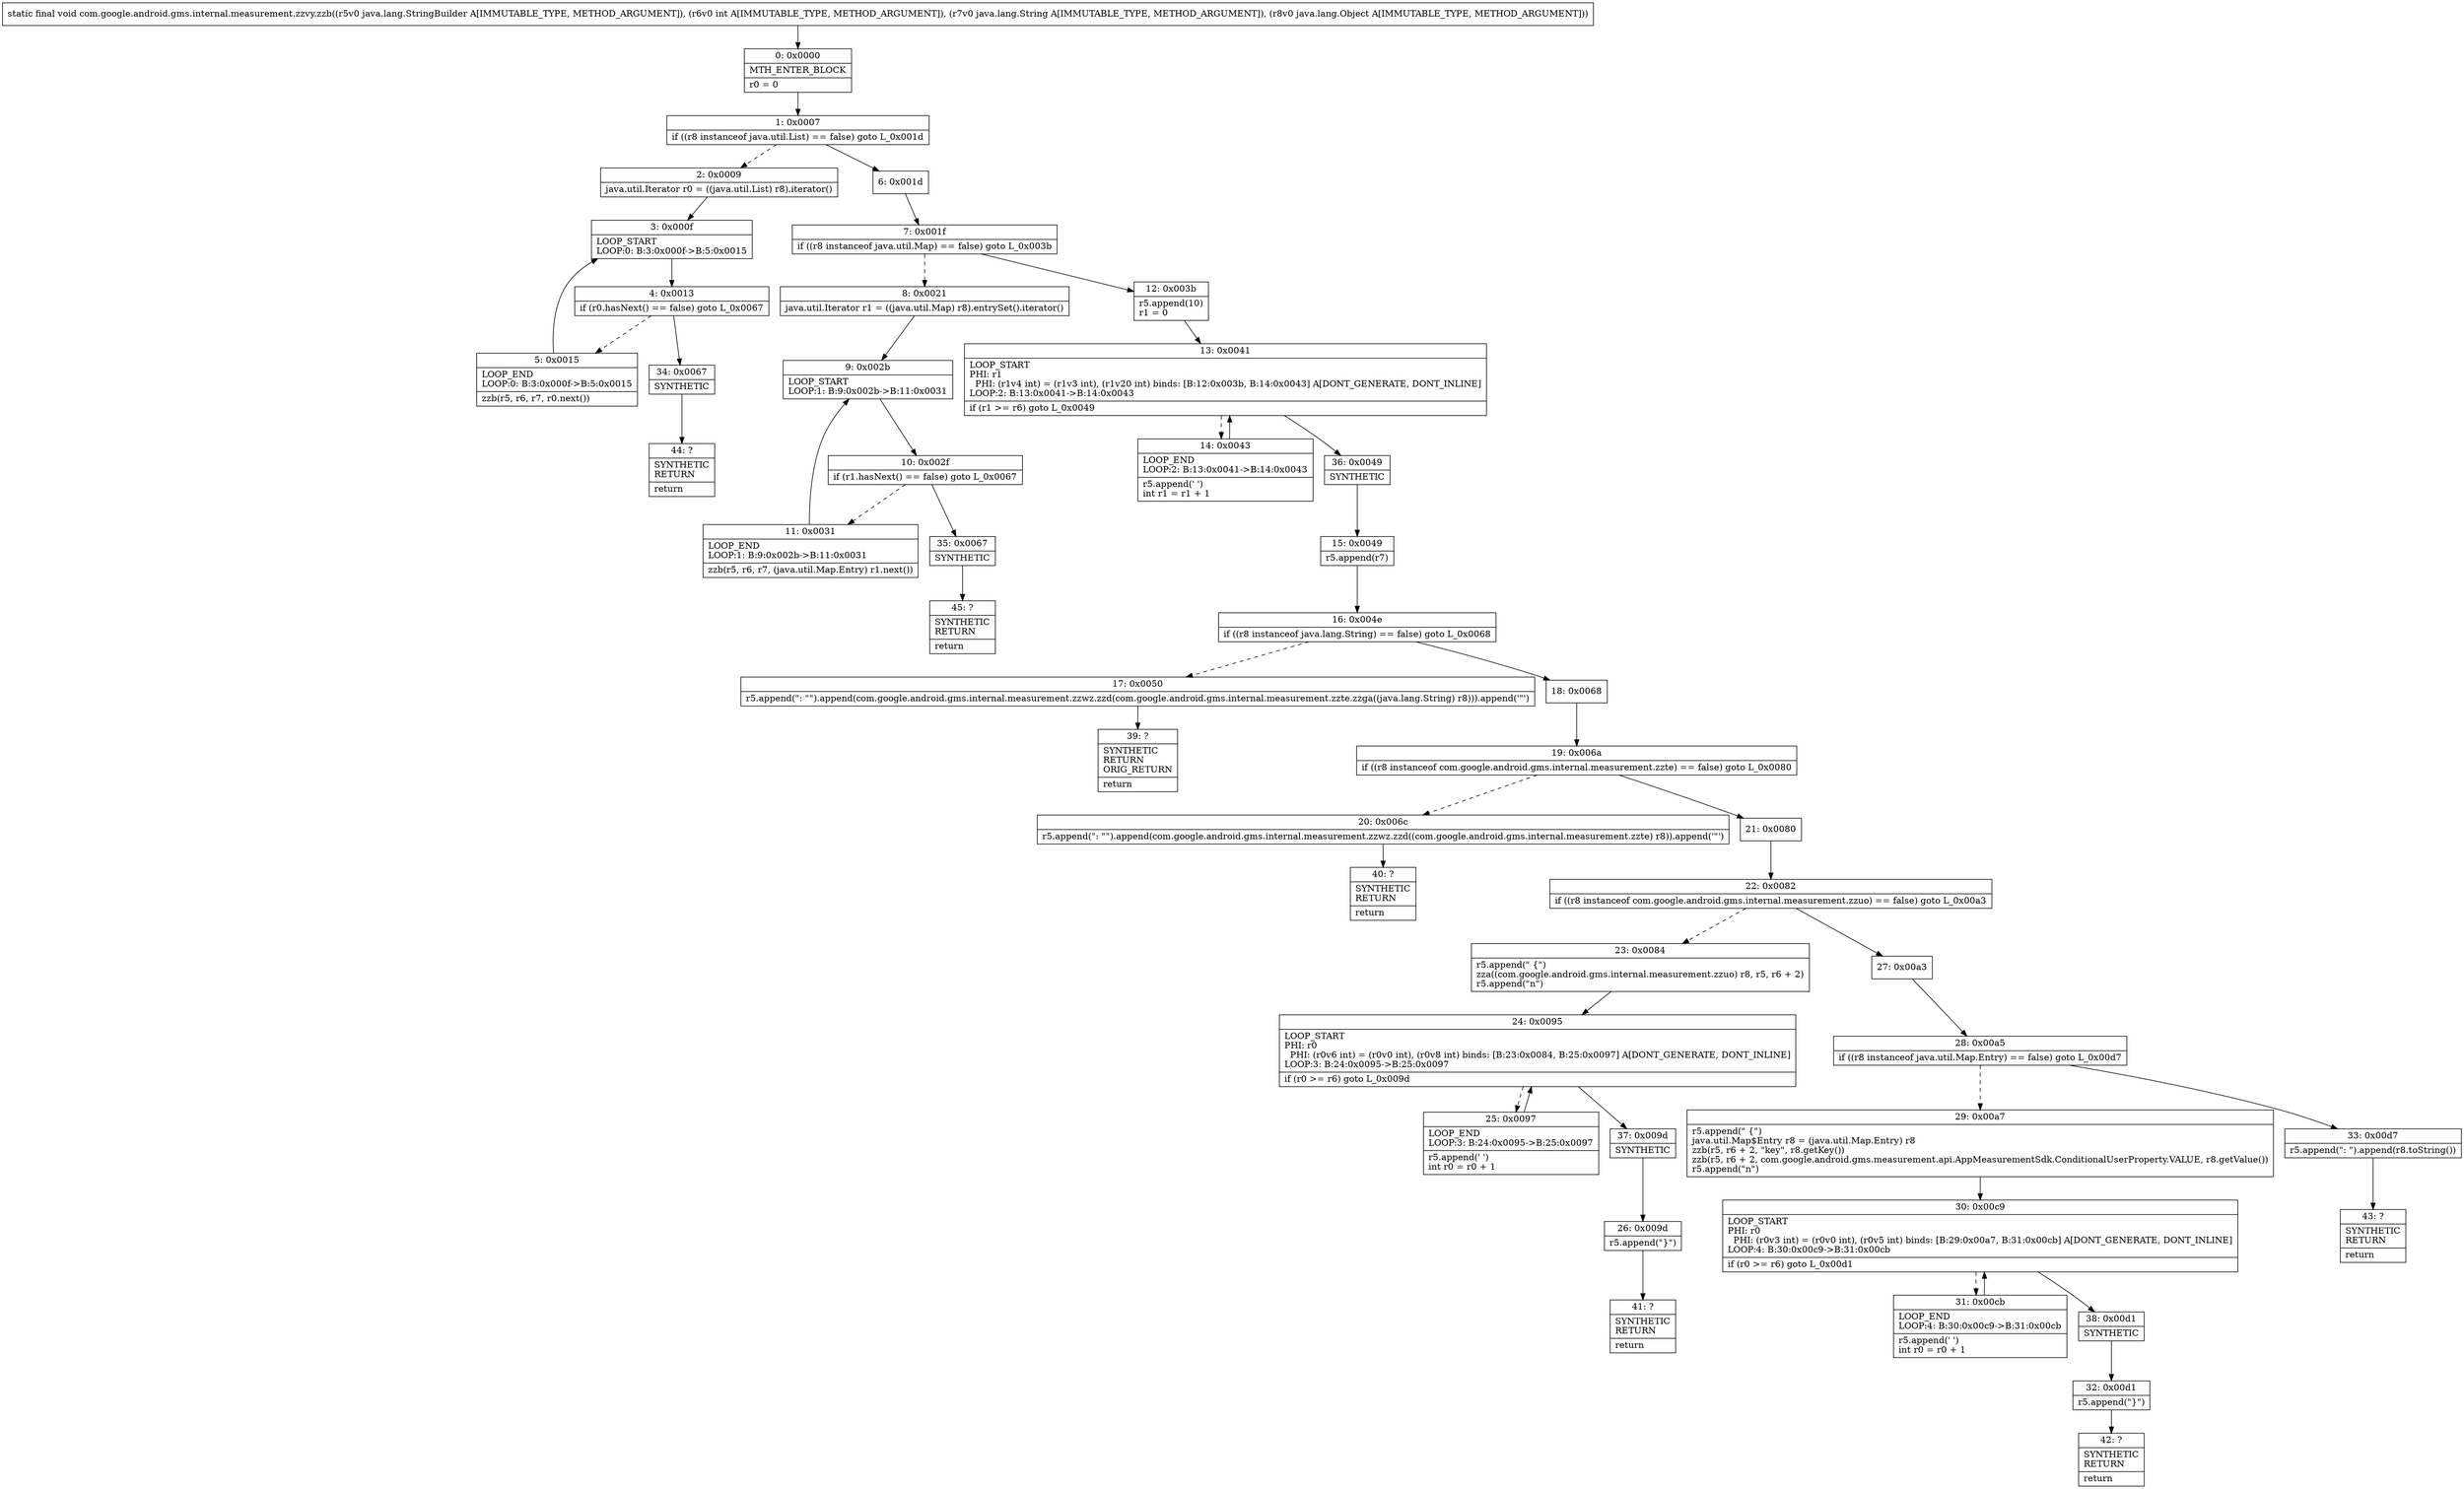 digraph "CFG forcom.google.android.gms.internal.measurement.zzvy.zzb(Ljava\/lang\/StringBuilder;ILjava\/lang\/String;Ljava\/lang\/Object;)V" {
Node_0 [shape=record,label="{0\:\ 0x0000|MTH_ENTER_BLOCK\l|r0 = 0\l}"];
Node_1 [shape=record,label="{1\:\ 0x0007|if ((r8 instanceof java.util.List) == false) goto L_0x001d\l}"];
Node_2 [shape=record,label="{2\:\ 0x0009|java.util.Iterator r0 = ((java.util.List) r8).iterator()\l}"];
Node_3 [shape=record,label="{3\:\ 0x000f|LOOP_START\lLOOP:0: B:3:0x000f\-\>B:5:0x0015\l}"];
Node_4 [shape=record,label="{4\:\ 0x0013|if (r0.hasNext() == false) goto L_0x0067\l}"];
Node_5 [shape=record,label="{5\:\ 0x0015|LOOP_END\lLOOP:0: B:3:0x000f\-\>B:5:0x0015\l|zzb(r5, r6, r7, r0.next())\l}"];
Node_6 [shape=record,label="{6\:\ 0x001d}"];
Node_7 [shape=record,label="{7\:\ 0x001f|if ((r8 instanceof java.util.Map) == false) goto L_0x003b\l}"];
Node_8 [shape=record,label="{8\:\ 0x0021|java.util.Iterator r1 = ((java.util.Map) r8).entrySet().iterator()\l}"];
Node_9 [shape=record,label="{9\:\ 0x002b|LOOP_START\lLOOP:1: B:9:0x002b\-\>B:11:0x0031\l}"];
Node_10 [shape=record,label="{10\:\ 0x002f|if (r1.hasNext() == false) goto L_0x0067\l}"];
Node_11 [shape=record,label="{11\:\ 0x0031|LOOP_END\lLOOP:1: B:9:0x002b\-\>B:11:0x0031\l|zzb(r5, r6, r7, (java.util.Map.Entry) r1.next())\l}"];
Node_12 [shape=record,label="{12\:\ 0x003b|r5.append(10)\lr1 = 0\l}"];
Node_13 [shape=record,label="{13\:\ 0x0041|LOOP_START\lPHI: r1 \l  PHI: (r1v4 int) = (r1v3 int), (r1v20 int) binds: [B:12:0x003b, B:14:0x0043] A[DONT_GENERATE, DONT_INLINE]\lLOOP:2: B:13:0x0041\-\>B:14:0x0043\l|if (r1 \>= r6) goto L_0x0049\l}"];
Node_14 [shape=record,label="{14\:\ 0x0043|LOOP_END\lLOOP:2: B:13:0x0041\-\>B:14:0x0043\l|r5.append(' ')\lint r1 = r1 + 1\l}"];
Node_15 [shape=record,label="{15\:\ 0x0049|r5.append(r7)\l}"];
Node_16 [shape=record,label="{16\:\ 0x004e|if ((r8 instanceof java.lang.String) == false) goto L_0x0068\l}"];
Node_17 [shape=record,label="{17\:\ 0x0050|r5.append(\": \"\").append(com.google.android.gms.internal.measurement.zzwz.zzd(com.google.android.gms.internal.measurement.zzte.zzga((java.lang.String) r8))).append('\"')\l}"];
Node_18 [shape=record,label="{18\:\ 0x0068}"];
Node_19 [shape=record,label="{19\:\ 0x006a|if ((r8 instanceof com.google.android.gms.internal.measurement.zzte) == false) goto L_0x0080\l}"];
Node_20 [shape=record,label="{20\:\ 0x006c|r5.append(\": \"\").append(com.google.android.gms.internal.measurement.zzwz.zzd((com.google.android.gms.internal.measurement.zzte) r8)).append('\"')\l}"];
Node_21 [shape=record,label="{21\:\ 0x0080}"];
Node_22 [shape=record,label="{22\:\ 0x0082|if ((r8 instanceof com.google.android.gms.internal.measurement.zzuo) == false) goto L_0x00a3\l}"];
Node_23 [shape=record,label="{23\:\ 0x0084|r5.append(\" \{\")\lzza((com.google.android.gms.internal.measurement.zzuo) r8, r5, r6 + 2)\lr5.append(\"n\")\l}"];
Node_24 [shape=record,label="{24\:\ 0x0095|LOOP_START\lPHI: r0 \l  PHI: (r0v6 int) = (r0v0 int), (r0v8 int) binds: [B:23:0x0084, B:25:0x0097] A[DONT_GENERATE, DONT_INLINE]\lLOOP:3: B:24:0x0095\-\>B:25:0x0097\l|if (r0 \>= r6) goto L_0x009d\l}"];
Node_25 [shape=record,label="{25\:\ 0x0097|LOOP_END\lLOOP:3: B:24:0x0095\-\>B:25:0x0097\l|r5.append(' ')\lint r0 = r0 + 1\l}"];
Node_26 [shape=record,label="{26\:\ 0x009d|r5.append(\"\}\")\l}"];
Node_27 [shape=record,label="{27\:\ 0x00a3}"];
Node_28 [shape=record,label="{28\:\ 0x00a5|if ((r8 instanceof java.util.Map.Entry) == false) goto L_0x00d7\l}"];
Node_29 [shape=record,label="{29\:\ 0x00a7|r5.append(\" \{\")\ljava.util.Map$Entry r8 = (java.util.Map.Entry) r8\lzzb(r5, r6 + 2, \"key\", r8.getKey())\lzzb(r5, r6 + 2, com.google.android.gms.measurement.api.AppMeasurementSdk.ConditionalUserProperty.VALUE, r8.getValue())\lr5.append(\"n\")\l}"];
Node_30 [shape=record,label="{30\:\ 0x00c9|LOOP_START\lPHI: r0 \l  PHI: (r0v3 int) = (r0v0 int), (r0v5 int) binds: [B:29:0x00a7, B:31:0x00cb] A[DONT_GENERATE, DONT_INLINE]\lLOOP:4: B:30:0x00c9\-\>B:31:0x00cb\l|if (r0 \>= r6) goto L_0x00d1\l}"];
Node_31 [shape=record,label="{31\:\ 0x00cb|LOOP_END\lLOOP:4: B:30:0x00c9\-\>B:31:0x00cb\l|r5.append(' ')\lint r0 = r0 + 1\l}"];
Node_32 [shape=record,label="{32\:\ 0x00d1|r5.append(\"\}\")\l}"];
Node_33 [shape=record,label="{33\:\ 0x00d7|r5.append(\": \").append(r8.toString())\l}"];
Node_34 [shape=record,label="{34\:\ 0x0067|SYNTHETIC\l}"];
Node_35 [shape=record,label="{35\:\ 0x0067|SYNTHETIC\l}"];
Node_36 [shape=record,label="{36\:\ 0x0049|SYNTHETIC\l}"];
Node_37 [shape=record,label="{37\:\ 0x009d|SYNTHETIC\l}"];
Node_38 [shape=record,label="{38\:\ 0x00d1|SYNTHETIC\l}"];
Node_39 [shape=record,label="{39\:\ ?|SYNTHETIC\lRETURN\lORIG_RETURN\l|return\l}"];
Node_40 [shape=record,label="{40\:\ ?|SYNTHETIC\lRETURN\l|return\l}"];
Node_41 [shape=record,label="{41\:\ ?|SYNTHETIC\lRETURN\l|return\l}"];
Node_42 [shape=record,label="{42\:\ ?|SYNTHETIC\lRETURN\l|return\l}"];
Node_43 [shape=record,label="{43\:\ ?|SYNTHETIC\lRETURN\l|return\l}"];
Node_44 [shape=record,label="{44\:\ ?|SYNTHETIC\lRETURN\l|return\l}"];
Node_45 [shape=record,label="{45\:\ ?|SYNTHETIC\lRETURN\l|return\l}"];
MethodNode[shape=record,label="{static final void com.google.android.gms.internal.measurement.zzvy.zzb((r5v0 java.lang.StringBuilder A[IMMUTABLE_TYPE, METHOD_ARGUMENT]), (r6v0 int A[IMMUTABLE_TYPE, METHOD_ARGUMENT]), (r7v0 java.lang.String A[IMMUTABLE_TYPE, METHOD_ARGUMENT]), (r8v0 java.lang.Object A[IMMUTABLE_TYPE, METHOD_ARGUMENT])) }"];
MethodNode -> Node_0;
Node_0 -> Node_1;
Node_1 -> Node_2[style=dashed];
Node_1 -> Node_6;
Node_2 -> Node_3;
Node_3 -> Node_4;
Node_4 -> Node_5[style=dashed];
Node_4 -> Node_34;
Node_5 -> Node_3;
Node_6 -> Node_7;
Node_7 -> Node_8[style=dashed];
Node_7 -> Node_12;
Node_8 -> Node_9;
Node_9 -> Node_10;
Node_10 -> Node_11[style=dashed];
Node_10 -> Node_35;
Node_11 -> Node_9;
Node_12 -> Node_13;
Node_13 -> Node_14[style=dashed];
Node_13 -> Node_36;
Node_14 -> Node_13;
Node_15 -> Node_16;
Node_16 -> Node_17[style=dashed];
Node_16 -> Node_18;
Node_17 -> Node_39;
Node_18 -> Node_19;
Node_19 -> Node_20[style=dashed];
Node_19 -> Node_21;
Node_20 -> Node_40;
Node_21 -> Node_22;
Node_22 -> Node_23[style=dashed];
Node_22 -> Node_27;
Node_23 -> Node_24;
Node_24 -> Node_25[style=dashed];
Node_24 -> Node_37;
Node_25 -> Node_24;
Node_26 -> Node_41;
Node_27 -> Node_28;
Node_28 -> Node_29[style=dashed];
Node_28 -> Node_33;
Node_29 -> Node_30;
Node_30 -> Node_31[style=dashed];
Node_30 -> Node_38;
Node_31 -> Node_30;
Node_32 -> Node_42;
Node_33 -> Node_43;
Node_34 -> Node_44;
Node_35 -> Node_45;
Node_36 -> Node_15;
Node_37 -> Node_26;
Node_38 -> Node_32;
}

